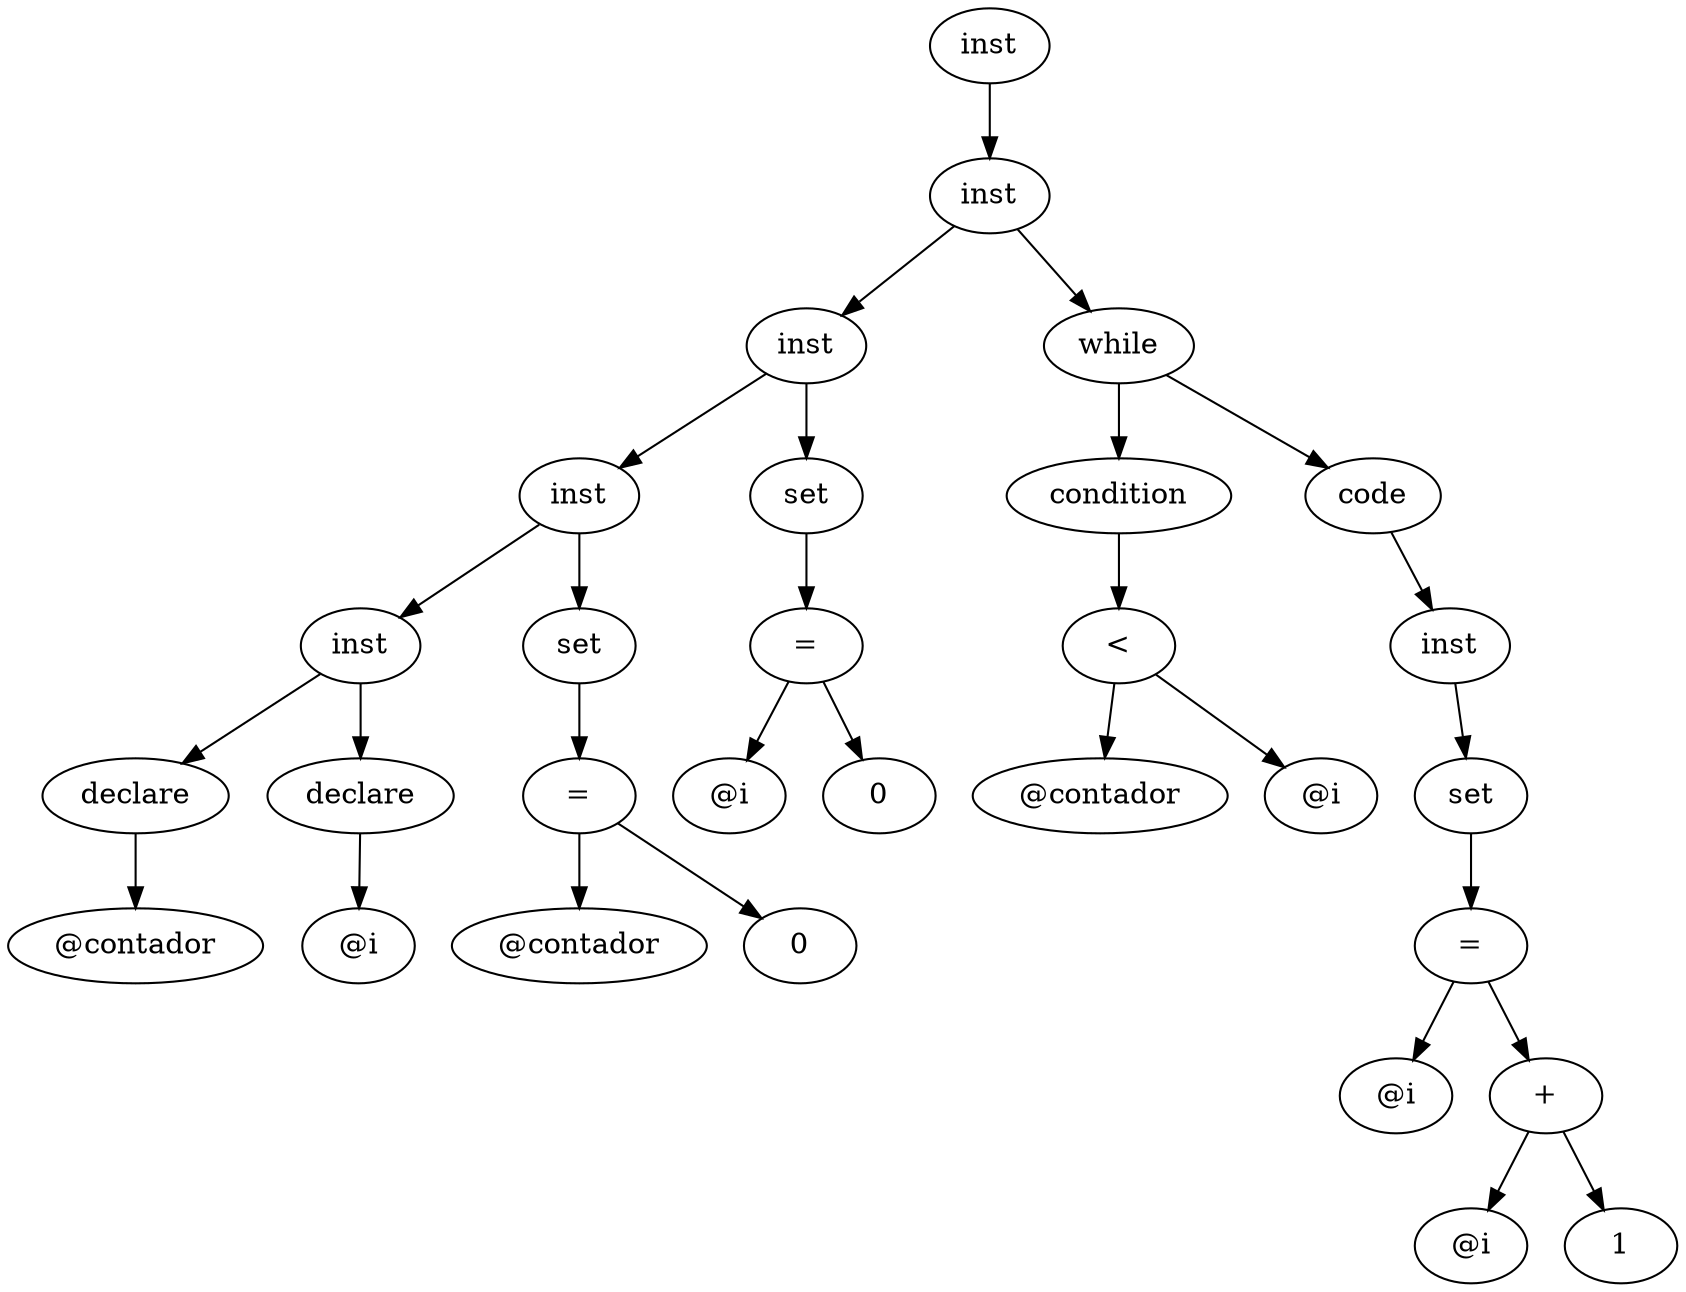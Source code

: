 digraph AST{
node0 [label="inst" shape="oval", color="black"];
node1 [label="inst" shape="oval", color="black"];
node2 [label="inst" shape="oval", color="black"];
node3 [label="inst" shape="oval", color="black"];
node4 [label="inst" shape="oval", color="black"];
node5 [label="declare" shape="oval", color="black"];
node6 [label="@contador" shape="oval", color="black"];
node7 [label="declare" shape="oval", color="black"];
node8 [label="@i" shape="oval", color="black"];
node9 [label="set" shape="oval", color="black"];
node10 [label="=" shape="oval", color="black"];
node11 [label="@contador" shape="oval", color="black"];
node12 [label="0" shape="oval", color="black"];
node13 [label="set" shape="oval", color="black"];
node14 [label="=" shape="oval", color="black"];
node15 [label="@i" shape="oval", color="black"];
node16 [label="0" shape="oval", color="black"];
node17 [label="while" shape="oval", color="black"];
node18 [label="condition" shape="oval", color="black"];
node19 [label="<" shape="oval", color="black"];
node20 [label="@contador" shape="oval", color="black"];
node21 [label="@i" shape="oval", color="black"];
node22 [label="code" shape="oval", color="black"];
node23 [label="inst" shape="oval", color="black"];
node24 [label="set" shape="oval", color="black"];
node25 [label="=" shape="oval", color="black"];
node26 [label="@i" shape="oval", color="black"];
node27 [label="+" shape="oval", color="black"];
node28 [label="@i" shape="oval", color="black"];
node29 [label="1" shape="oval", color="black"];
node0 -> node1;
node1 -> node2;
node2 -> node3;
node3 -> node4;
node4 -> node5;
node5 -> node6;
node4 -> node7;
node7 -> node8;
node3 -> node9;
node9 -> node10;
node10 -> node11;
node10 -> node12;
node2 -> node13;
node13 -> node14;
node14 -> node15;
node14 -> node16;
node1 -> node17;
node17 -> node18;
node18 -> node19;
node19 -> node20;
node19 -> node21;
node17 -> node22;
node22 -> node23;
node23 -> node24;
node24 -> node25;
node25 -> node26;
node25 -> node27;
node27 -> node28;
node27 -> node29;
}
